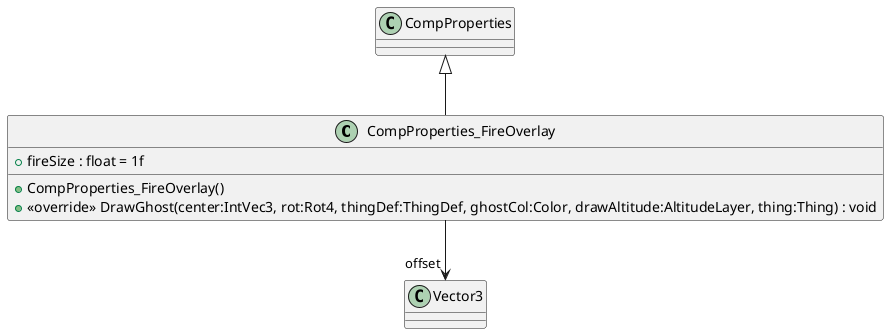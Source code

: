 @startuml
class CompProperties_FireOverlay {
    + fireSize : float = 1f
    + CompProperties_FireOverlay()
    + <<override>> DrawGhost(center:IntVec3, rot:Rot4, thingDef:ThingDef, ghostCol:Color, drawAltitude:AltitudeLayer, thing:Thing) : void
}
CompProperties <|-- CompProperties_FireOverlay
CompProperties_FireOverlay --> "offset" Vector3
@enduml
